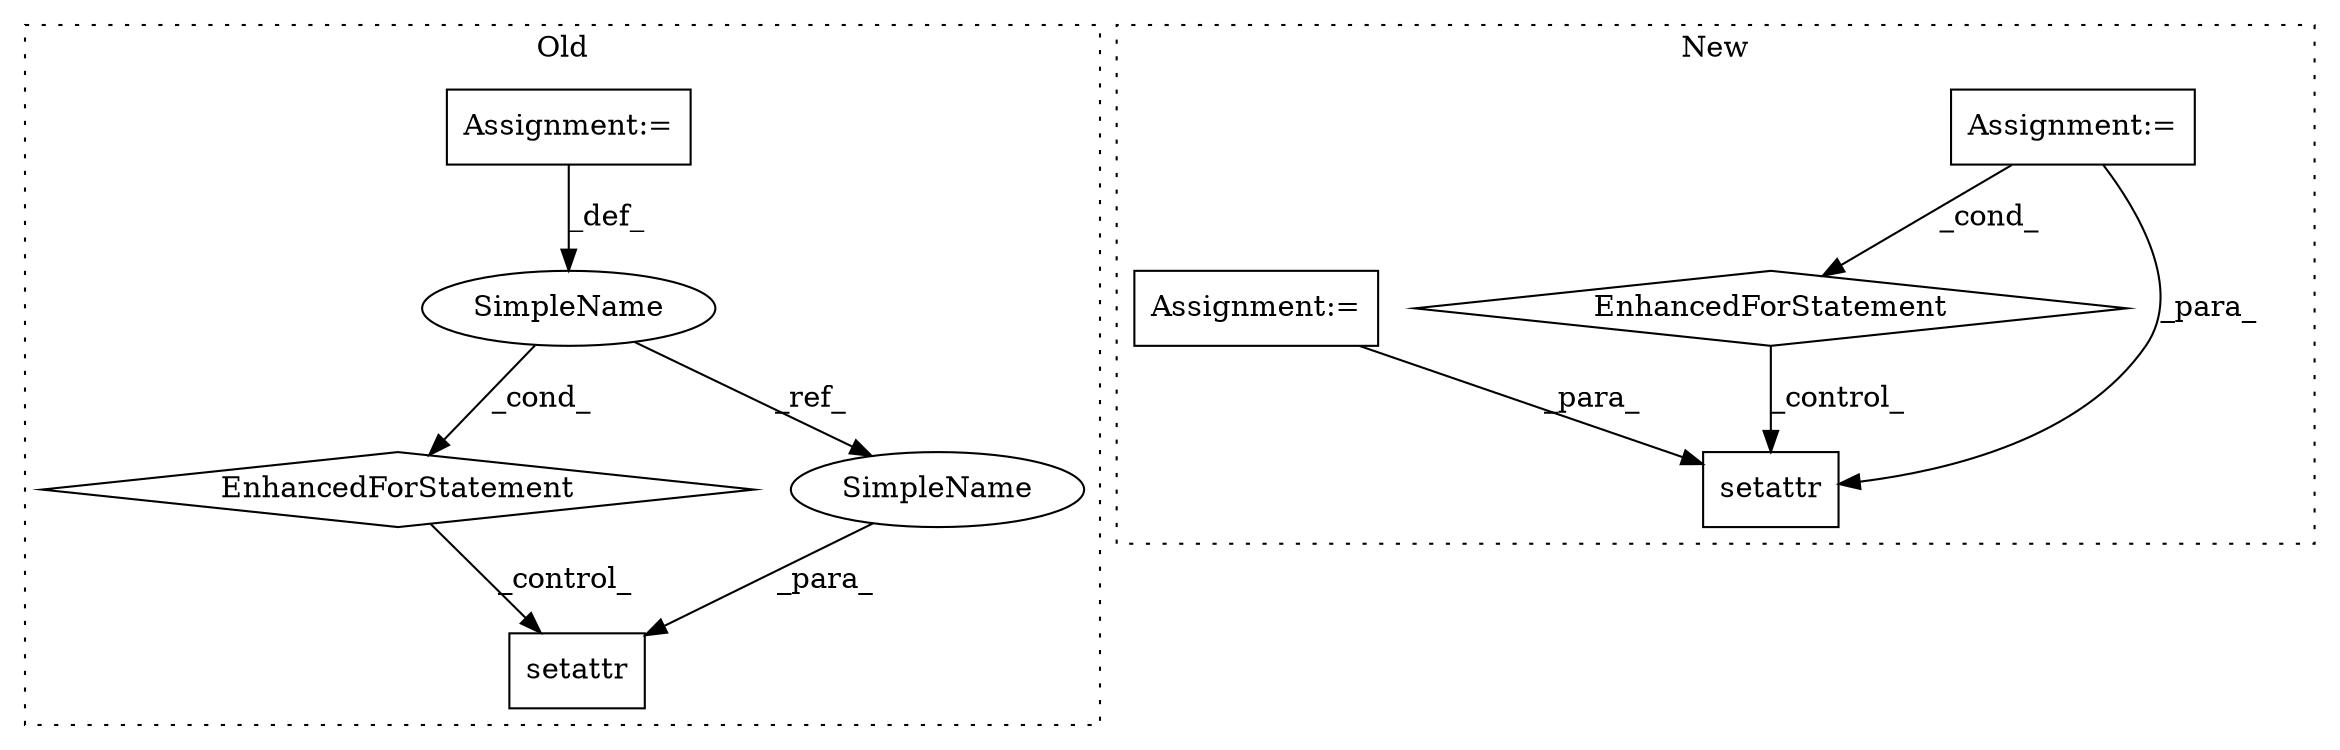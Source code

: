digraph G {
subgraph cluster0 {
1 [label="setattr" a="32" s="4901,4917" l="8,1" shape="box"];
4 [label="EnhancedForStatement" a="70" s="4787,4887" l="78,2" shape="diamond"];
5 [label="Assignment:=" a="7" s="4787,4887" l="78,2" shape="box"];
7 [label="SimpleName" a="42" s="4869" l="1" shape="ellipse"];
9 [label="SimpleName" a="42" s="4916" l="1" shape="ellipse"];
label = "Old";
style="dotted";
}
subgraph cluster1 {
2 [label="EnhancedForStatement" a="70" s="3819,3902" l="61,2" shape="diamond"];
3 [label="Assignment:=" a="7" s="3819,3902" l="61,2" shape="box"];
6 [label="setattr" a="32" s="3916,3962" l="8,1" shape="box"];
8 [label="Assignment:=" a="7" s="3794" l="1" shape="box"];
label = "New";
style="dotted";
}
2 -> 6 [label="_control_"];
3 -> 2 [label="_cond_"];
3 -> 6 [label="_para_"];
4 -> 1 [label="_control_"];
5 -> 7 [label="_def_"];
7 -> 4 [label="_cond_"];
7 -> 9 [label="_ref_"];
8 -> 6 [label="_para_"];
9 -> 1 [label="_para_"];
}